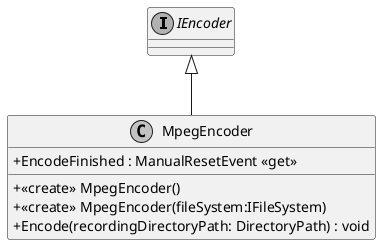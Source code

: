 @startuml
skinparam monochrome true
skinparam classAttributeIconSize 0

interface IEncoder
!startsub default
class MpegEncoder {
    + <<create>> MpegEncoder()
    + <<create>> MpegEncoder(fileSystem:IFileSystem)
    + EncodeFinished : ManualResetEvent <<get>>
    + Encode(recordingDirectoryPath: DirectoryPath) : void
}
!endsub

IEncoder <|-- MpegEncoder
@enduml